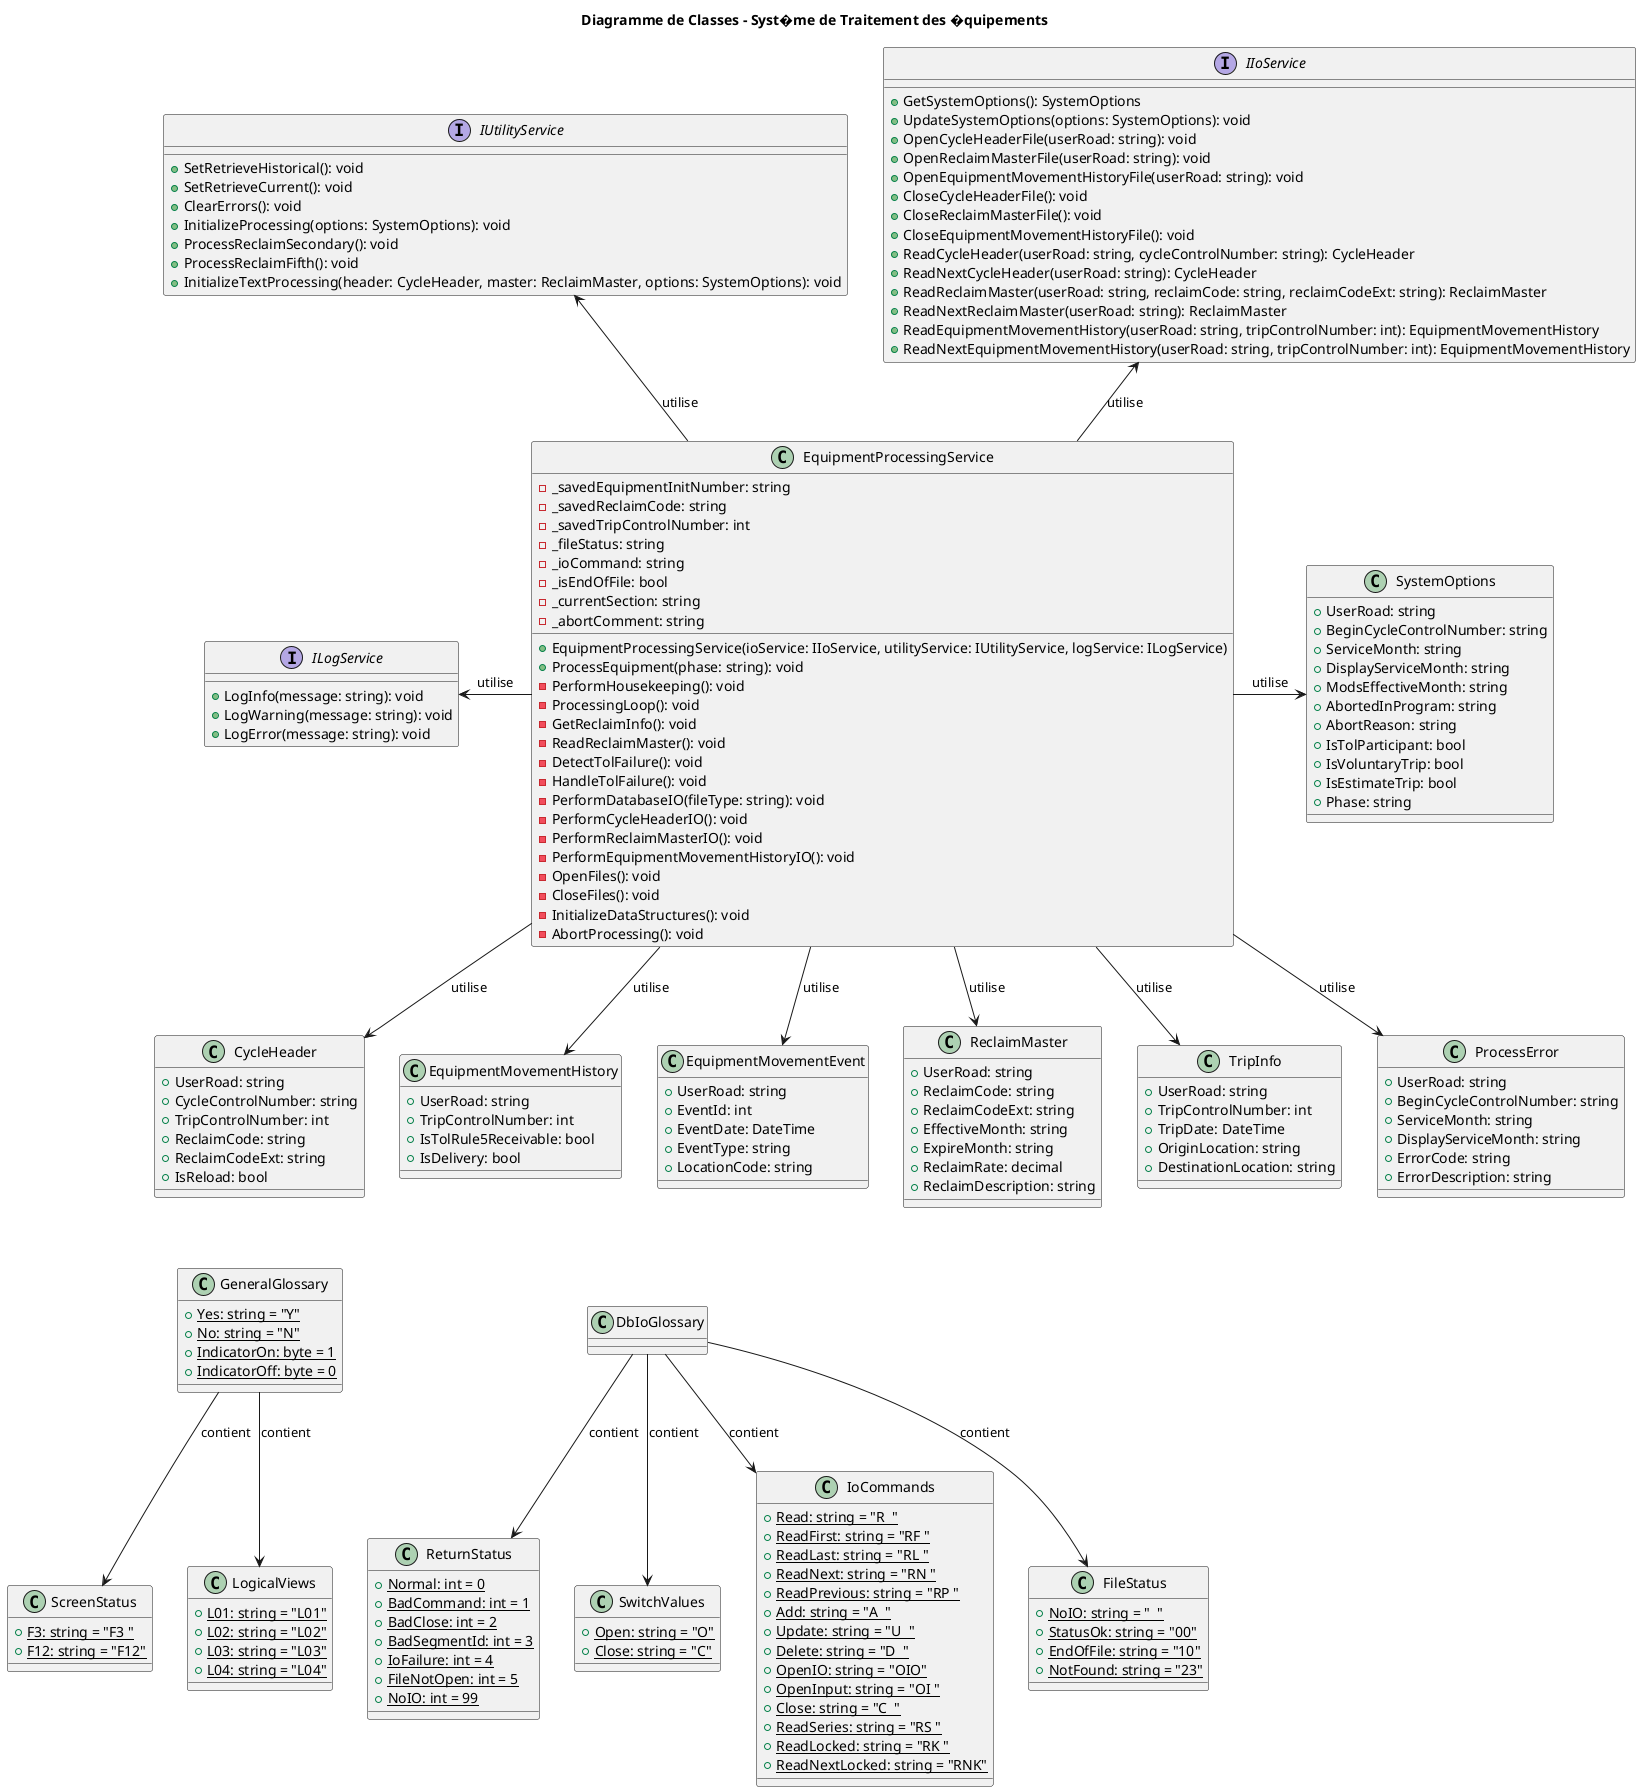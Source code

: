 @startuml Class Diagram

title Diagramme de Classes - Syst�me de Traitement des �quipements

class EquipmentProcessingService {
  -_savedEquipmentInitNumber: string
  -_savedReclaimCode: string
  -_savedTripControlNumber: int
  -_fileStatus: string
  -_ioCommand: string
  -_isEndOfFile: bool
  -_currentSection: string
  -_abortComment: string
  +EquipmentProcessingService(ioService: IIoService, utilityService: IUtilityService, logService: ILogService)
  +ProcessEquipment(phase: string): void
  -PerformHousekeeping(): void
  -ProcessingLoop(): void
  -GetReclaimInfo(): void
  -ReadReclaimMaster(): void
  -DetectTolFailure(): void
  -HandleTolFailure(): void
  -PerformDatabaseIO(fileType: string): void
  -PerformCycleHeaderIO(): void
  -PerformReclaimMasterIO(): void
  -PerformEquipmentMovementHistoryIO(): void
  -OpenFiles(): void
  -CloseFiles(): void
  -InitializeDataStructures(): void
  -AbortProcessing(): void
}

class GeneralGlossary {
  +{static} Yes: string = "Y"
  +{static} No: string = "N"
  +{static} IndicatorOn: byte = 1
  +{static} IndicatorOff: byte = 0
}

class ScreenStatus {
  +{static} F3: string = "F3 "
  +{static} F12: string = "F12"
}

class LogicalViews {
  +{static} L01: string = "L01"
  +{static} L02: string = "L02"
  +{static} L03: string = "L03"
  +{static} L04: string = "L04"
}

class DbIoGlossary {
}

class IoCommands {
  +{static} Read: string = "R  "
  +{static} ReadFirst: string = "RF "
  +{static} ReadLast: string = "RL "
  +{static} ReadNext: string = "RN "
  +{static} ReadPrevious: string = "RP "
  +{static} Add: string = "A  "
  +{static} Update: string = "U  "
  +{static} Delete: string = "D  "
  +{static} OpenIO: string = "OIO"
  +{static} OpenInput: string = "OI "
  +{static} Close: string = "C  "
  +{static} ReadSeries: string = "RS "
  +{static} ReadLocked: string = "RK "
  +{static} ReadNextLocked: string = "RNK"
}

class FileStatus {
  +{static} NoIO: string = "  "
  +{static} StatusOk: string = "00"
  +{static} EndOfFile: string = "10"
  +{static} NotFound: string = "23"
}

class ReturnStatus {
  +{static} Normal: int = 0
  +{static} BadCommand: int = 1
  +{static} BadClose: int = 2
  +{static} BadSegmentId: int = 3
  +{static} IoFailure: int = 4
  +{static} FileNotOpen: int = 5
  +{static} NoIO: int = 99
}

class SwitchValues {
  +{static} Open: string = "O"
  +{static} Close: string = "C"
}

class SystemOptions {
  +UserRoad: string
  +BeginCycleControlNumber: string
  +ServiceMonth: string
  +DisplayServiceMonth: string
  +ModsEffectiveMonth: string
  +AbortedInProgram: string
  +AbortReason: string
  +IsTolParticipant: bool
  +IsVoluntaryTrip: bool
  +IsEstimateTrip: bool
  +Phase: string
}

class CycleHeader {
  +UserRoad: string
  +CycleControlNumber: string
  +TripControlNumber: int
  +ReclaimCode: string
  +ReclaimCodeExt: string
  +IsReload: bool
}

class EquipmentMovementHistory {
  +UserRoad: string
  +TripControlNumber: int
  +IsTolRule5Receivable: bool
  +IsDelivery: bool
}

class EquipmentMovementEvent {
  +UserRoad: string
  +EventId: int
  +EventDate: DateTime
  +EventType: string
  +LocationCode: string
}

class ReclaimMaster {
  +UserRoad: string
  +ReclaimCode: string
  +ReclaimCodeExt: string
  +EffectiveMonth: string
  +ExpireMonth: string
  +ReclaimRate: decimal
  +ReclaimDescription: string
}

class TripInfo {
  +UserRoad: string
  +TripControlNumber: int
  +TripDate: DateTime
  +OriginLocation: string
  +DestinationLocation: string
}

class ProcessError {
  +UserRoad: string
  +BeginCycleControlNumber: string
  +ServiceMonth: string
  +DisplayServiceMonth: string
  +ErrorCode: string
  +ErrorDescription: string
}

interface IIoService {
  +GetSystemOptions(): SystemOptions
  +UpdateSystemOptions(options: SystemOptions): void
  +OpenCycleHeaderFile(userRoad: string): void
  +OpenReclaimMasterFile(userRoad: string): void
  +OpenEquipmentMovementHistoryFile(userRoad: string): void
  +CloseCycleHeaderFile(): void
  +CloseReclaimMasterFile(): void
  +CloseEquipmentMovementHistoryFile(): void
  +ReadCycleHeader(userRoad: string, cycleControlNumber: string): CycleHeader
  +ReadNextCycleHeader(userRoad: string): CycleHeader
  +ReadReclaimMaster(userRoad: string, reclaimCode: string, reclaimCodeExt: string): ReclaimMaster
  +ReadNextReclaimMaster(userRoad: string): ReclaimMaster
  +ReadEquipmentMovementHistory(userRoad: string, tripControlNumber: int): EquipmentMovementHistory
  +ReadNextEquipmentMovementHistory(userRoad: string, tripControlNumber: int): EquipmentMovementHistory
}

interface IUtilityService {
  +SetRetrieveHistorical(): void
  +SetRetrieveCurrent(): void
  +ClearErrors(): void
  +InitializeProcessing(options: SystemOptions): void
  +ProcessReclaimSecondary(): void
  +ProcessReclaimFifth(): void
  +InitializeTextProcessing(header: CycleHeader, master: ReclaimMaster, options: SystemOptions): void
}

interface ILogService {
  +LogInfo(message: string): void
  +LogWarning(message: string): void
  +LogError(message: string): void
}

EquipmentProcessingService -u-> IIoService : utilise
EquipmentProcessingService -u-> IUtilityService : utilise
EquipmentProcessingService -l-> ILogService : utilise

EquipmentProcessingService -r-> SystemOptions : utilise
EquipmentProcessingService --> CycleHeader : utilise
EquipmentProcessingService --> ReclaimMaster : utilise
EquipmentProcessingService --> EquipmentMovementHistory : utilise
EquipmentProcessingService --> EquipmentMovementEvent : utilise
EquipmentProcessingService --> TripInfo : utilise
EquipmentProcessingService --> ProcessError : utilise

GeneralGlossary --> ScreenStatus : contient
GeneralGlossary --> LogicalViews : contient

DbIoGlossary --> IoCommands : contient
DbIoGlossary --> FileStatus : contient
DbIoGlossary --> ReturnStatus : contient
DbIoGlossary --> SwitchValues : contient

CycleHeader -d[#transparent]- GeneralGlossary
GeneralGlossary -r[#transparent]- DbIoGlossary
@enduml
